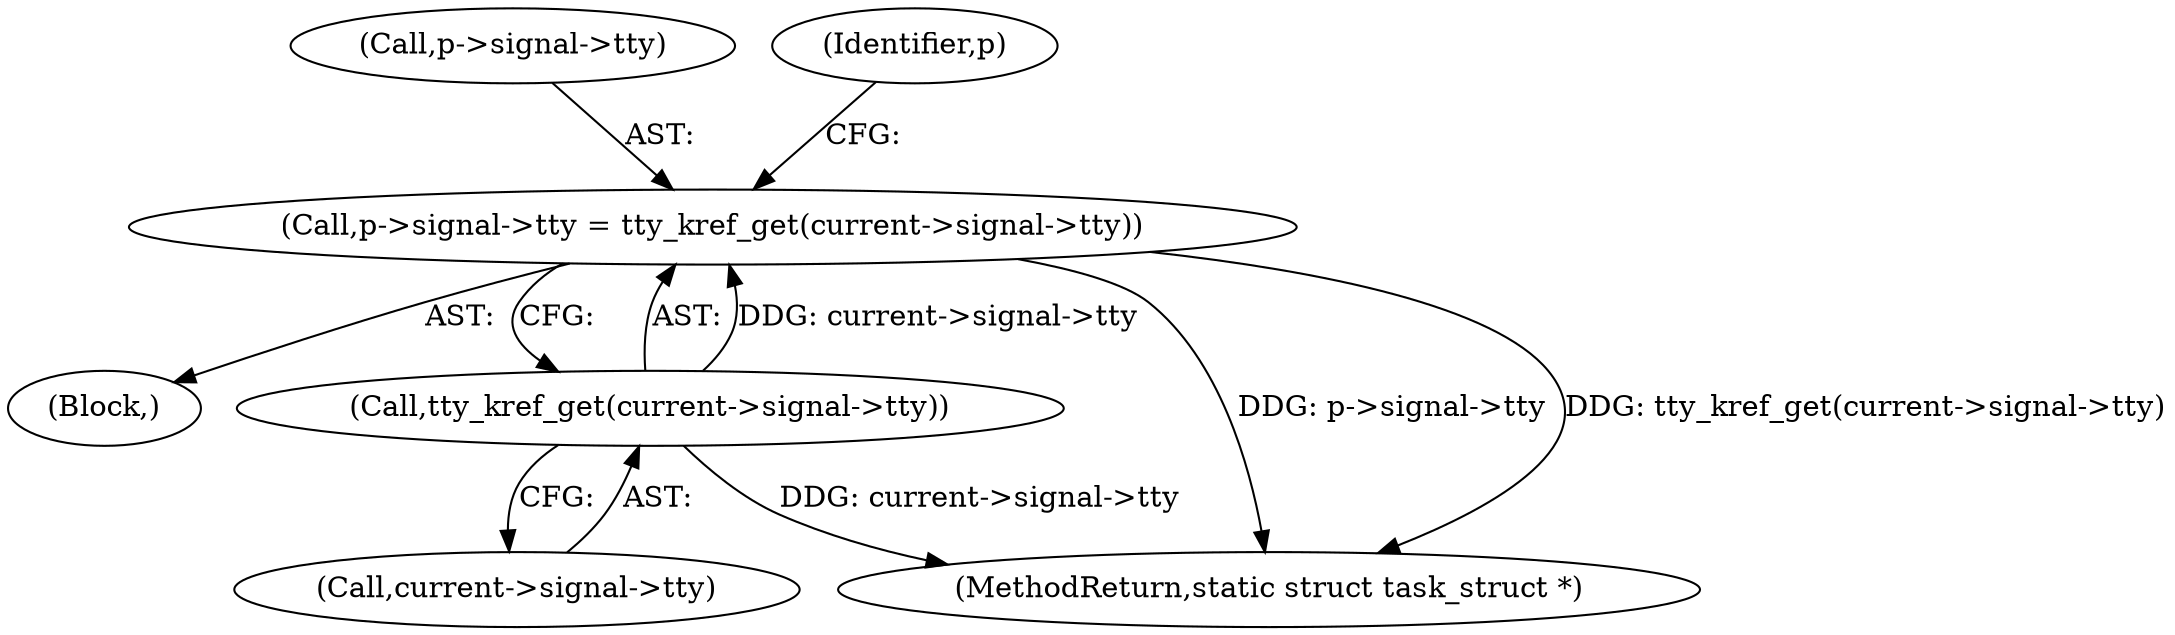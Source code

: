 digraph "0_linux_b69f2292063d2caf37ca9aec7d63ded203701bf3_1@API" {
"1000998" [label="(Call,p->signal->tty = tty_kref_get(current->signal->tty))"];
"1001004" [label="(Call,tty_kref_get(current->signal->tty))"];
"1000971" [label="(Block,)"];
"1001151" [label="(MethodReturn,static struct task_struct *)"];
"1000999" [label="(Call,p->signal->tty)"];
"1001004" [label="(Call,tty_kref_get(current->signal->tty))"];
"1001005" [label="(Call,current->signal->tty)"];
"1001011" [label="(Identifier,p)"];
"1000998" [label="(Call,p->signal->tty = tty_kref_get(current->signal->tty))"];
"1000998" -> "1000971"  [label="AST: "];
"1000998" -> "1001004"  [label="CFG: "];
"1000999" -> "1000998"  [label="AST: "];
"1001004" -> "1000998"  [label="AST: "];
"1001011" -> "1000998"  [label="CFG: "];
"1000998" -> "1001151"  [label="DDG: p->signal->tty"];
"1000998" -> "1001151"  [label="DDG: tty_kref_get(current->signal->tty)"];
"1001004" -> "1000998"  [label="DDG: current->signal->tty"];
"1001004" -> "1001005"  [label="CFG: "];
"1001005" -> "1001004"  [label="AST: "];
"1001004" -> "1001151"  [label="DDG: current->signal->tty"];
}
